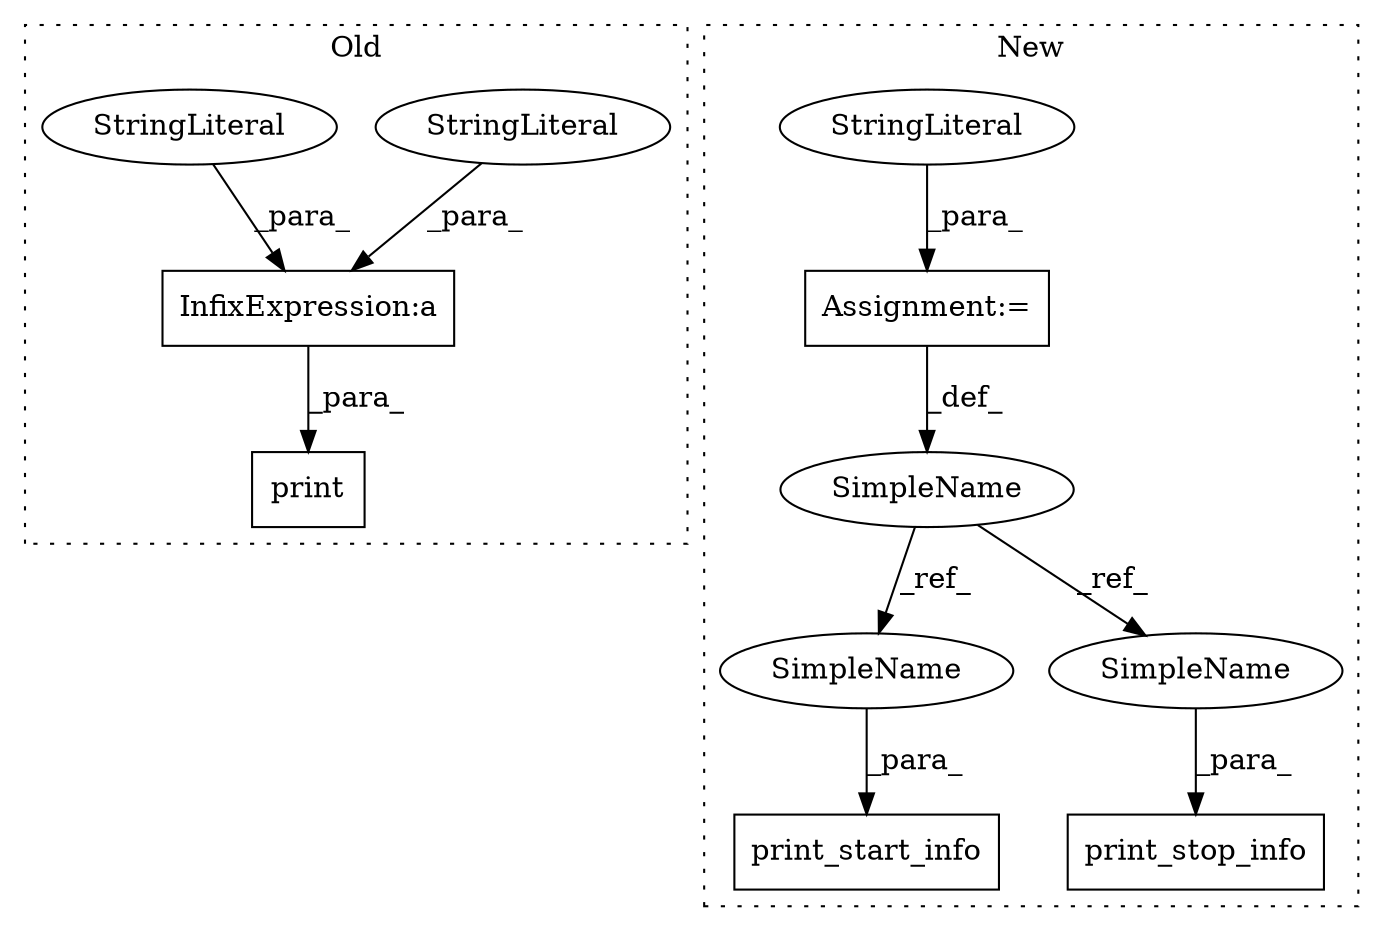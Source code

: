 digraph G {
subgraph cluster0 {
1 [label="print" a="32" s="12221,12259" l="6,1" shape="box"];
3 [label="InfixExpression:a" a="27" s="12239" l="3" shape="box"];
8 [label="StringLiteral" a="45" s="12242" l="17" shape="ellipse"];
9 [label="StringLiteral" a="45" s="12227" l="12" shape="ellipse"];
label = "Old";
style="dotted";
}
subgraph cluster1 {
2 [label="print_start_info" a="32" s="17332,17354" l="17,1" shape="box"];
4 [label="SimpleName" a="42" s="17303" l="5" shape="ellipse"];
5 [label="print_stop_info" a="32" s="17493,17514" l="16,1" shape="box"];
6 [label="Assignment:=" a="7" s="17308" l="1" shape="box"];
7 [label="StringLiteral" a="45" s="17309" l="17" shape="ellipse"];
10 [label="SimpleName" a="42" s="17349" l="5" shape="ellipse"];
11 [label="SimpleName" a="42" s="17509" l="5" shape="ellipse"];
label = "New";
style="dotted";
}
3 -> 1 [label="_para_"];
4 -> 10 [label="_ref_"];
4 -> 11 [label="_ref_"];
6 -> 4 [label="_def_"];
7 -> 6 [label="_para_"];
8 -> 3 [label="_para_"];
9 -> 3 [label="_para_"];
10 -> 2 [label="_para_"];
11 -> 5 [label="_para_"];
}